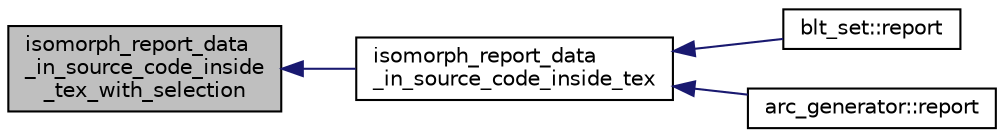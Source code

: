 digraph "isomorph_report_data_in_source_code_inside_tex_with_selection"
{
  edge [fontname="Helvetica",fontsize="10",labelfontname="Helvetica",labelfontsize="10"];
  node [fontname="Helvetica",fontsize="10",shape=record];
  rankdir="LR";
  Node7060 [label="isomorph_report_data\l_in_source_code_inside\l_tex_with_selection",height=0.2,width=0.4,color="black", fillcolor="grey75", style="filled", fontcolor="black"];
  Node7060 -> Node7061 [dir="back",color="midnightblue",fontsize="10",style="solid",fontname="Helvetica"];
  Node7061 [label="isomorph_report_data\l_in_source_code_inside_tex",height=0.2,width=0.4,color="black", fillcolor="white", style="filled",URL="$d4/d7e/isomorph__global_8_c.html#abe3bbbcc72eeed292e953c313dbdb314"];
  Node7061 -> Node7062 [dir="back",color="midnightblue",fontsize="10",style="solid",fontname="Helvetica"];
  Node7062 [label="blt_set::report",height=0.2,width=0.4,color="black", fillcolor="white", style="filled",URL="$d1/d3d/classblt__set.html#a6b19f88bd2b92ebfba7e7c362eb9065c"];
  Node7061 -> Node7063 [dir="back",color="midnightblue",fontsize="10",style="solid",fontname="Helvetica"];
  Node7063 [label="arc_generator::report",height=0.2,width=0.4,color="black", fillcolor="white", style="filled",URL="$d4/d21/classarc__generator.html#a650f715bb3eec8fd1057e07e5b384f9a"];
}
